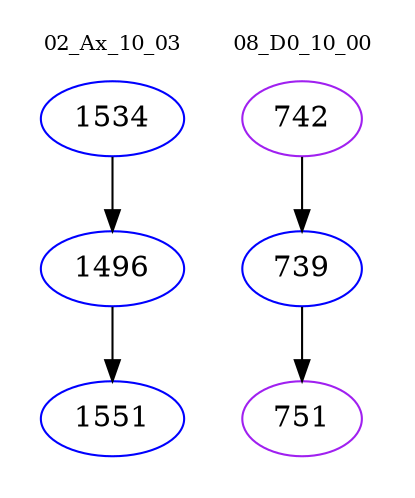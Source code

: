 digraph{
subgraph cluster_0 {
color = white
label = "02_Ax_10_03";
fontsize=10;
T0_1534 [label="1534", color="blue"]
T0_1534 -> T0_1496 [color="black"]
T0_1496 [label="1496", color="blue"]
T0_1496 -> T0_1551 [color="black"]
T0_1551 [label="1551", color="blue"]
}
subgraph cluster_1 {
color = white
label = "08_D0_10_00";
fontsize=10;
T1_742 [label="742", color="purple"]
T1_742 -> T1_739 [color="black"]
T1_739 [label="739", color="blue"]
T1_739 -> T1_751 [color="black"]
T1_751 [label="751", color="purple"]
}
}
